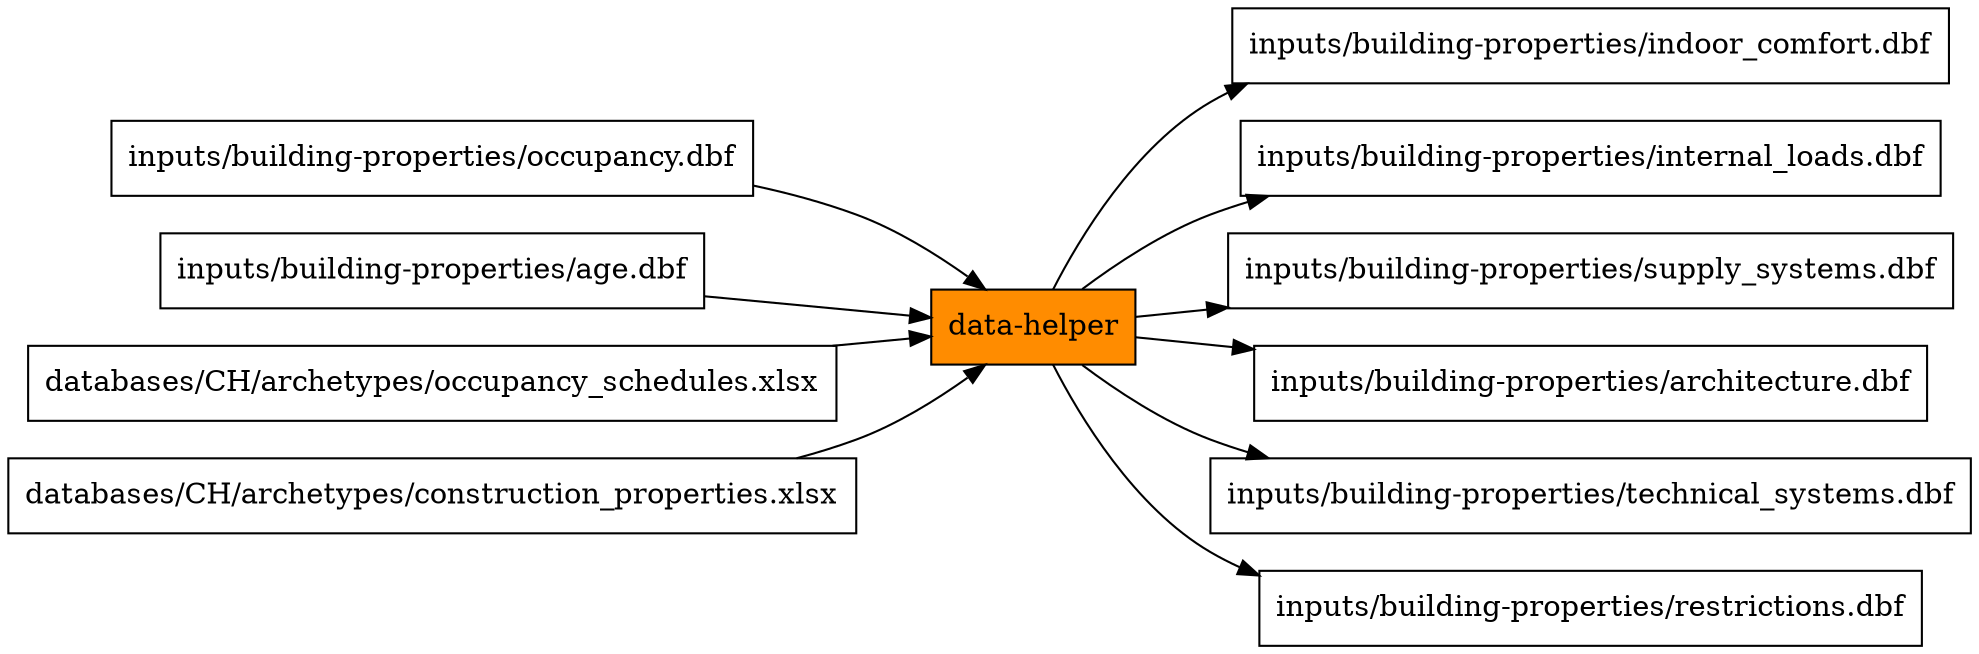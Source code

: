 digraph trace_inputlocator {
    rankdir="LR";
    node [shape=box];
    "data-helper"[style=filled, fillcolor=darkorange];
    "data-helper" -> "inputs/building-properties/indoor_comfort.dbf";
    "inputs/building-properties/occupancy.dbf" -> "data-helper";
    "data-helper" -> "inputs/building-properties/internal_loads.dbf";
    "data-helper" -> "inputs/building-properties/supply_systems.dbf";
    "data-helper" -> "inputs/building-properties/architecture.dbf";
    "data-helper" -> "inputs/building-properties/technical_systems.dbf";
    "inputs/building-properties/age.dbf" -> "data-helper";
    "databases/CH/archetypes/occupancy_schedules.xlsx" -> "data-helper";
    "databases/CH/archetypes/construction_properties.xlsx" -> "data-helper";
    "data-helper" -> "inputs/building-properties/restrictions.dbf";
}